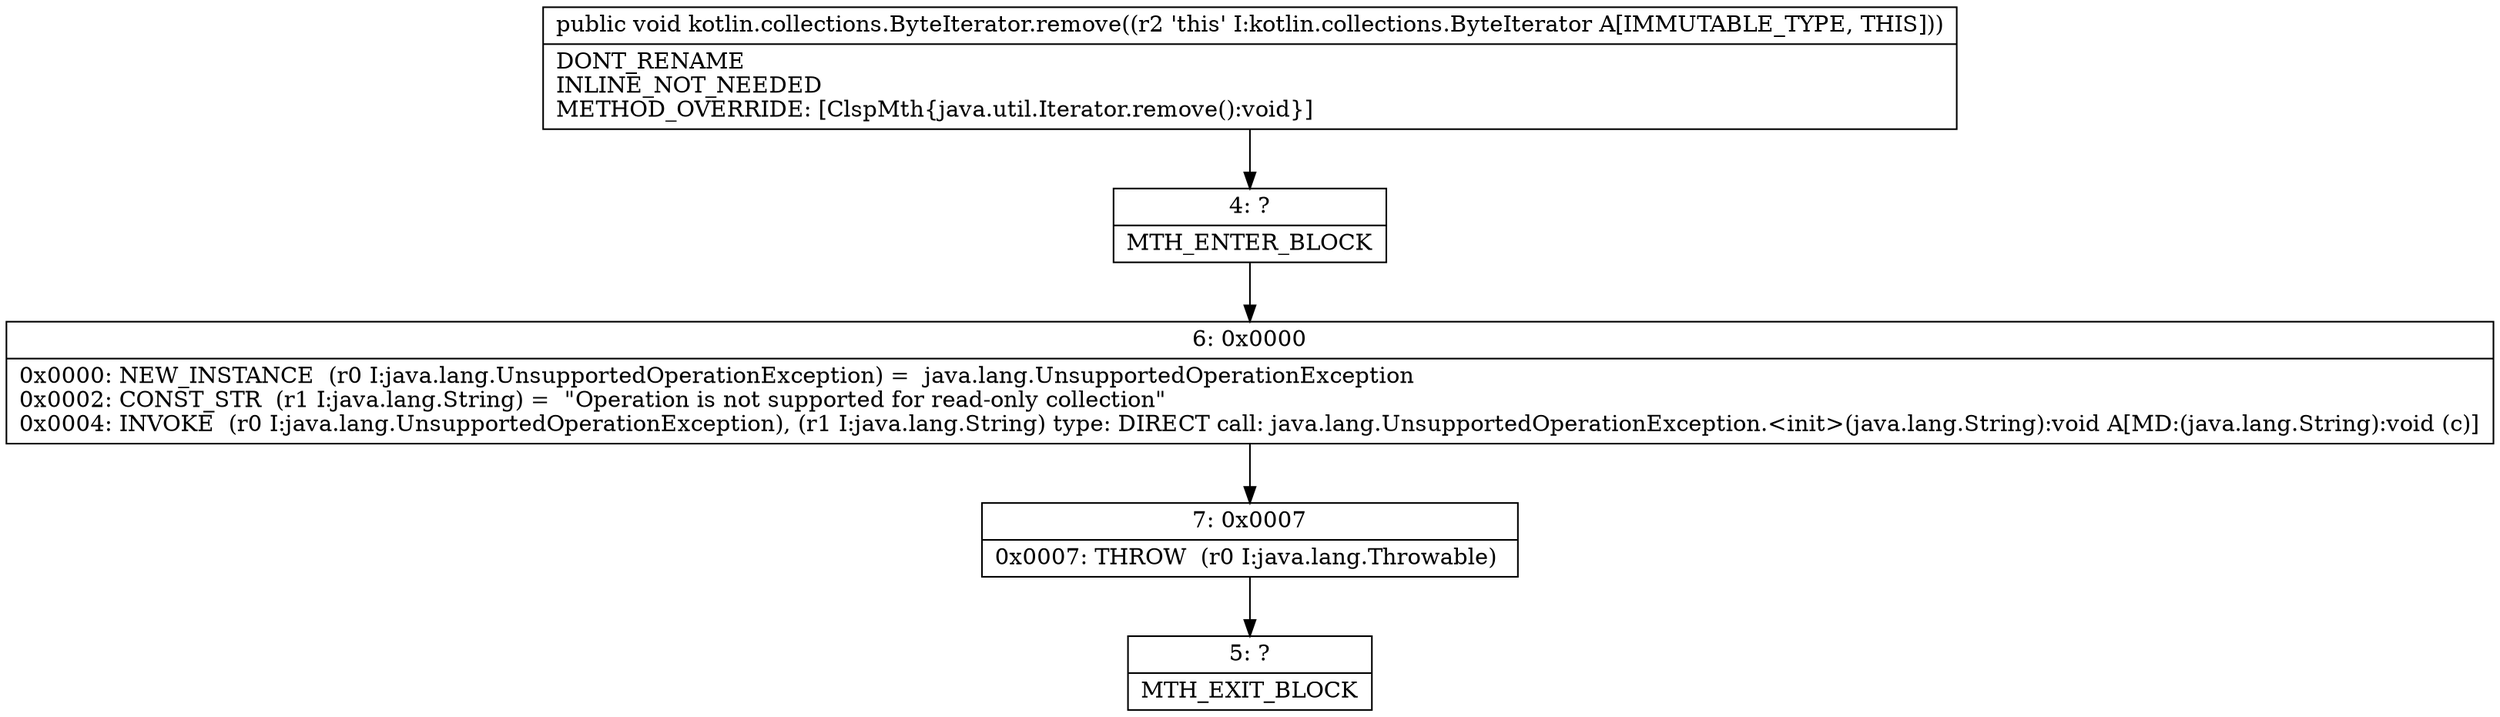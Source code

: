 digraph "CFG forkotlin.collections.ByteIterator.remove()V" {
Node_4 [shape=record,label="{4\:\ ?|MTH_ENTER_BLOCK\l}"];
Node_6 [shape=record,label="{6\:\ 0x0000|0x0000: NEW_INSTANCE  (r0 I:java.lang.UnsupportedOperationException) =  java.lang.UnsupportedOperationException \l0x0002: CONST_STR  (r1 I:java.lang.String) =  \"Operation is not supported for read\-only collection\" \l0x0004: INVOKE  (r0 I:java.lang.UnsupportedOperationException), (r1 I:java.lang.String) type: DIRECT call: java.lang.UnsupportedOperationException.\<init\>(java.lang.String):void A[MD:(java.lang.String):void (c)]\l}"];
Node_7 [shape=record,label="{7\:\ 0x0007|0x0007: THROW  (r0 I:java.lang.Throwable) \l}"];
Node_5 [shape=record,label="{5\:\ ?|MTH_EXIT_BLOCK\l}"];
MethodNode[shape=record,label="{public void kotlin.collections.ByteIterator.remove((r2 'this' I:kotlin.collections.ByteIterator A[IMMUTABLE_TYPE, THIS]))  | DONT_RENAME\lINLINE_NOT_NEEDED\lMETHOD_OVERRIDE: [ClspMth\{java.util.Iterator.remove():void\}]\l}"];
MethodNode -> Node_4;Node_4 -> Node_6;
Node_6 -> Node_7;
Node_7 -> Node_5;
}

